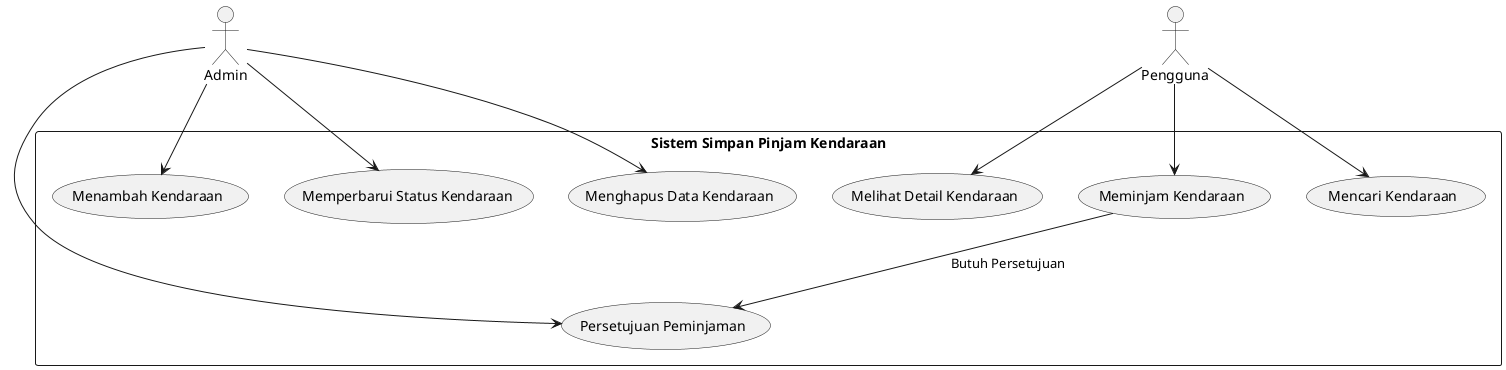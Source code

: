 @startuml
actor Admin
actor Pengguna

rectangle "Sistem Simpan Pinjam Kendaraan" {
    usecase "Menambah Kendaraan" as UC1
    usecase "Memperbarui Status Kendaraan" as UC2
    usecase "Menghapus Data Kendaraan" as UC3
    usecase "Mencari Kendaraan" as UC4
    usecase "Melihat Detail Kendaraan" as UC5
    usecase "Meminjam Kendaraan" as UC6
    usecase "Persetujuan Peminjaman" as UC7
    
    Admin --> UC1
    Admin --> UC2
    Admin --> UC3
    Admin --> UC7
    
    Pengguna --> UC4
    Pengguna --> UC5
    Pengguna --> UC6
    UC6 --> UC7 : "Butuh Persetujuan"
}
@enduml
